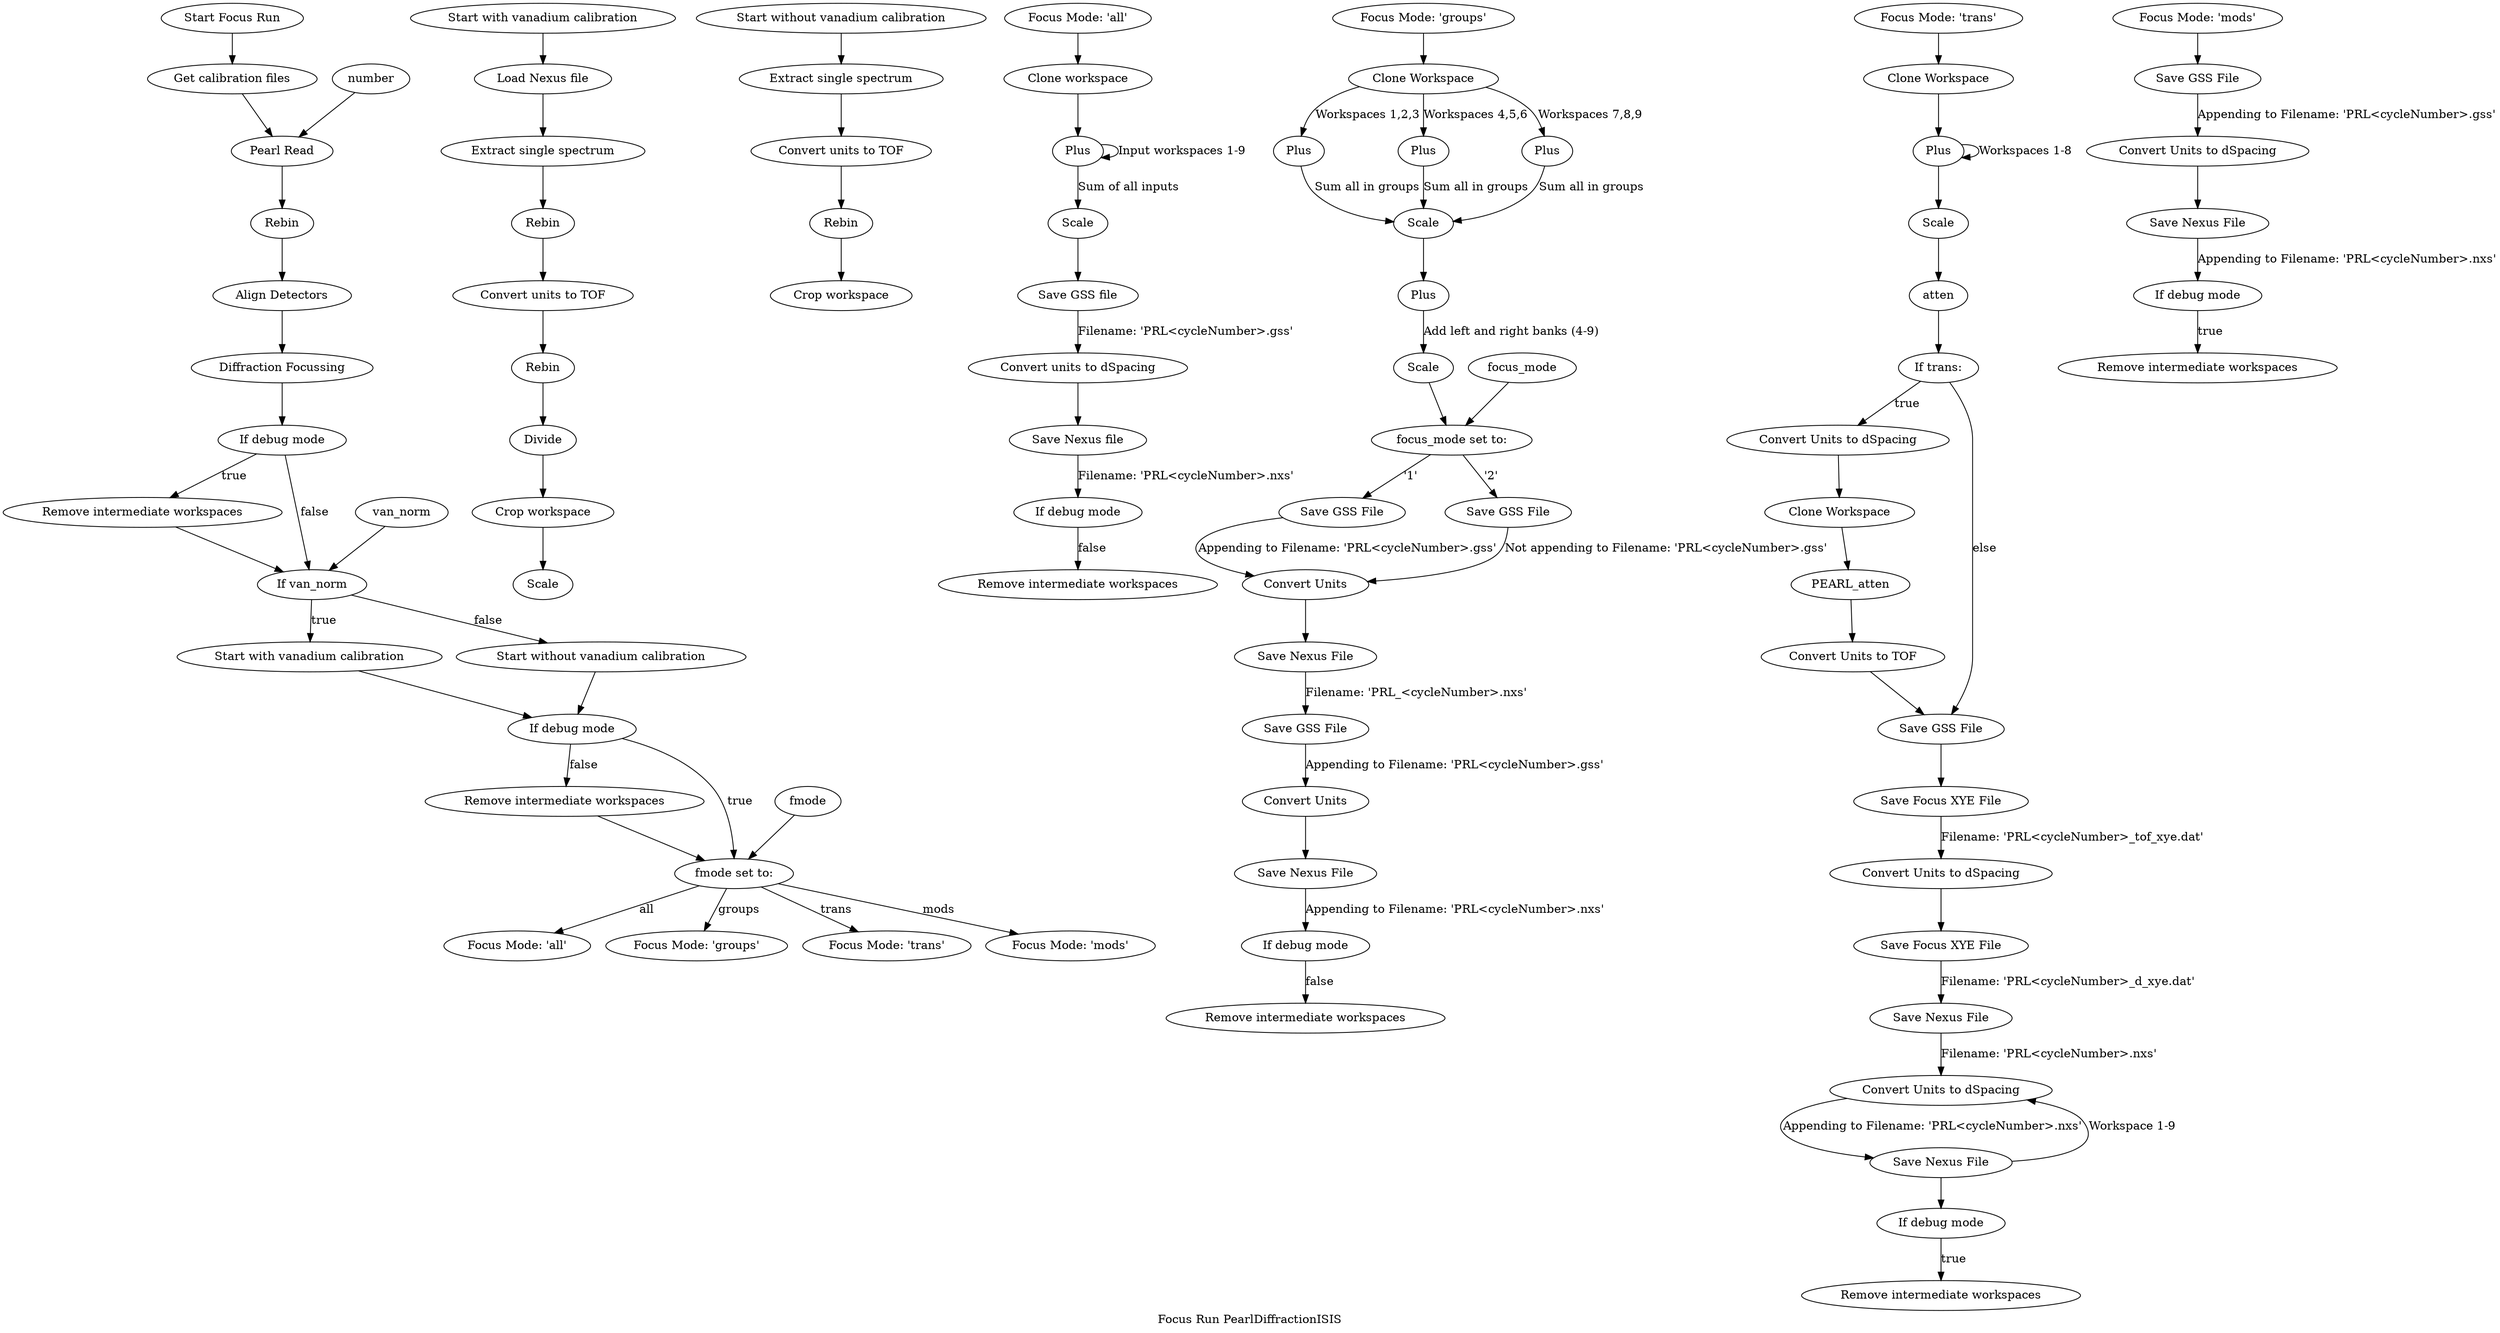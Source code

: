 digraph PearlDiffractionISIS {
    label="Focus Run PearlDiffractionISIS"
    //$global_style
    
    // Global prefix: Focus_run_
    
    Focus_run_start             [label="Start Focus Run"]
    Focus_run_start_VanCalib    [label="Start with vanadium calibration"]
    Focus_run_start_without_VanCalib [label="Start without vanadium calibration"]
    
    Focus_run_start_FocusModeAll    [label="Focus Mode: 'all'"]
    Focus_run_start_FocusModeGroups [label="Focus Mode: 'groups'"]
    Focus_run_start_FocusModeTrans  [label="Focus Mode: 'trans'"]
    Focus_run_start_FocusModeMods   [label="Focus Mode: 'mods'"]
    
    subgraph params {
    //$param_style
    
    Focus_run_param_atten               [label="atten"]
    Focus_run_param_current_run_number  [label="number"]
    Focus_run_param_vanadium_norm       [label="van_norm"]
    Focus_run_param_f_mode              [label="fmode"]
    Focus_run_param_focus_mode          [label="focus_mode"]

    
    } // End of params
    
    subgraph processes {
    //$process_style

    // Read steps - suffix:read
    Focus_run_get_calib_files_read      [label="Get calibration files"]
    Focus_run_read                      [label="Pearl Read"]
    Focus_run_atten                     [label="PEARL_atten"]
    
    // Subgraphs:
    Focus_run_process_VanCalib          [label="Start with vanadium calibration"]
    Focus_run_process_without_VanCalib  [label="Start without vanadium calibration"]
    Focus_run_process_FocusModeAll      [label="Focus Mode: 'all'"]
    Focus_run_process_FocusModeGroups   [label="Focus Mode: 'groups'"]
    Focus_run_process_FocusModeTrans    [label="Focus Mode: 'trans'"]
    Focus_run_process_FocusModeMods     [label="Focus Mode: 'mods'"]
    
    
    } //End of processes
    
    subgraph algorithms {
    //$algorithm_style
    
    // Read steps - suffix:read
    AlignDetectors_read                 [label="Align Detectors"]
    DiffractionFocusing_read            [label="Diffraction Focussing"]
    Rebin_read                          [label="Rebin"]
    Remove_temp_workspace_read          [label="Remove intermediate workspaces"]
    
    
    //Vanadium calibration steps if true - Suffix:VanCalibTrue
    LoadNexus_VanCalibTrue              [label="Load Nexus file"]
    ExtractSingleSpectrum_VanCalibTrue  [label="Extract single spectrum"]
    Rebin_Step_One_VanCalibTrue         [label="Rebin"]
    ConvertUnits_TOF_VanCalibTrue       [label="Convert units to TOF"]
    Rebin_Step_Two_VanCalibTrue         [label="Rebin"]
    Divide_VanCalibTrue                 [label="Divide"]
    CropWorkspace_VanCalibTrue          [label="Crop workspace"]
    Scale_VanCalibTrue                  [label="Scale"]

    //Vanadium calibration steps if false - Suffix:VanCalibFalse
    ExtractSingleSpectrum_VanCalibFalse [label="Extract single spectrum"]
    ConvertUnits_TOF_VanCalibFalse      [label="Convert units to TOF"]
    Rebin_VanCalibFalse                 [label="Rebin"]
    CropWorkspace_VanCalibFalse         [label="Crop workspace"]
    
    //Vanadium calibration steps - Suffix: VanCalib
    Remove_temp_workspace_VanCalib      [label="Remove intermediate workspaces"]
    
    //Focus mode set to 'all' steps - Suffix: FocusModeAll
    CloneWorkspace_FocusModeAll         [label="Clone workspace"]
    Plus_FocusModeAll                   [label="Plus"]
    Scale_FocusModeAll                  [label="Scale"]
    SaveGSS_FocusModeAll                [label="Save GSS file"]
    ConvertUnits_dSpacing_FocusModeAll  [label="Convert units to dSpacing"]
    SaveNexus_FocusModeAll              [label="Save Nexus file"]
    Remove_temp_workspace_FocusModeAll  [label="Remove intermediate workspaces"]
    
    //Focus mode set to 'groups' steps - Suffix: FocusModeGroups
    CloneWorkspace_FocusModeGroups      [label="Clone Workspace"]
    Plus_StepOne_FocusModeGroups        [label="Plus"]
    Plus_StepTwo_FocusModeGroups        [label="Plus"]
    Plus_StepThree_FocusModeGroups      [label="Plus"]
    Plus_StepFour_FocusModeGroups       [label="Plus"]
    Scale_StepOne_FocusModeGroups       [label="Scale"]
    Scale_StepTwo_FocusModeGroups       [label="Scale"]
    SaveGSS_Mode1_FocusModeGroups       [label="Save GSS File"]
    SaveGSS_Mode2_FocusModeGroups       [label="Save GSS File"]
    ConvertUnits_FocusModeGroups        [label="Convert Units"]
    SaveNexus_FocusModeGroups           [label="Save Nexus File"]
    SaveGSS_Range_FocusModeGroups       [label="Save GSS File"]
    ConvertUnits_PreSave_FocusModeGroups    [label="Convert Units"]
    SaveNexus_Range_FocusModeGroups     [label="Save Nexus File"]
    Remove_temp_workspace_FocusModeGroups   [label="Remove intermediate workspaces"]
    
    //Focus mode set to 'trans' steps - Suffix: FocusModeTrans
    CloneWorkspace_FocusModeTrans       [label="Clone Workspace"]
    Plus_FocusModeTrans                 [label="Plus"]
    Scale_FocusModeTrans                [label="Scale"]
    ConvertUnits_dSpacing_atten_FocusModeTrans [label="Convert Units to dSpacing"]
    CloneWorkspace_atten_FocusModeTrans [label="Clone Workspace"]
    ConvertUnits_TOF_atten_FocusModeTrans   [label="Convert Units to TOF"]
    SaveGSS_FocusModeTrans              [label="Save GSS File"]
    SaveFocusedXYE_TOF_FocusModeTrans       [label="Save Focus XYE File"]
    ConvertUnits_dSpacing_FocusModeTrans    [label="Convert Units to dSpacing"]
    SaveFocusedXYE_dSpacing_FocusModeTrans  [label="Save Focus XYE File"]
    SaveNexus_FocusModeTrans            [label="Save Nexus File"]
    ConvertUnits_dSpacing_two_FocusModeTrans [label="Convert Units to dSpacing"]
    SaveNexus_two_FocusModeTrans        [label="Save Nexus File"]
    Remove_temp_workspace_FocusModeTrans    [label="Remove intermediate workspaces"]
    
    //Focus mode set to 'mods' steps - Suffix: FocusModeMods
    SaveGSS_FocusModeMods               [label="Save GSS File"]
    ConvertUnits_dSpacing_FocusModeMods [label="Convert Units to dSpacing"]
    SaveNexus_FocusModeMods             [label="Save Nexus File"]
    Remove_temp_workspace_FocusModeMods [label="Remove intermediate workspaces"]
    
    } //End of algorithms
    
    subgraph decisions {
    //$decision_style
    
    // Debug checks
    Focus_run_if_debug_mode_read        [label="If debug mode"]
    Focus_run_if_debug_mode_VanCalib    [label="If debug mode"]
    Focus_run_if_debug_mode_FocusModeAll    [label="If debug mode"]
    Focus_run_if_debug_mode_FocusModeGroups [label="If debug mode"]
    Focus_run_if_debug_mode_FocusModeTrans  [label="If debug mode"]
    Focus_run_if_debug_mode_FocusModeMods  [label="If debug mode"]
    
    
    Focus_run_switch_f_mode             [label="fmode set to:"]
    Focus_run_if_van_norm               [label="If van_norm"]
    Focus_run_if_focus_mode_FocusModeGroups [label="focus_mode set to:"]
    Focus_run_if_atten_FocusModeTrans   [label="If trans:"]
    
    } //End of decisions
    
    subgraph Focus_run_main_alg {
    
    // Read step - Suffix:read
    Focus_run_start                     -> Focus_run_get_calib_files_read
    Focus_run_get_calib_files_read      -> Focus_run_read
    Focus_run_param_current_run_number  -> Focus_run_read
    Focus_run_read                      -> Rebin_read
    Rebin_read                          -> AlignDetectors_read
    AlignDetectors_read                 -> DiffractionFocusing_read
    DiffractionFocusing_read            -> Focus_run_if_debug_mode_read
    
    // Debug mode is on (ie. don't remove temp workspaces)
    Focus_run_if_debug_mode_read        -> Remove_temp_workspace_read       [label="true"]
    Remove_temp_workspace_read          -> Focus_run_if_van_norm
    // Debug mode is off:
    Focus_run_if_debug_mode_read        -> Focus_run_if_van_norm            [label="false"]
    
    //Vanadium calibration steps if true - Suffix:VanCalibTrue
    Focus_run_param_vanadium_norm       -> Focus_run_if_van_norm
    // If we are using vanadium calibration
    Focus_run_if_van_norm               -> Focus_run_process_VanCalib       [label="true"]
    Focus_run_if_van_norm               -> Focus_run_process_without_VanCalib [label="false"]
    Focus_run_process_VanCalib          -> Focus_run_if_debug_mode_VanCalib
    Focus_run_process_without_VanCalib  -> Focus_run_if_debug_mode_VanCalib
    
    // Finished vanadium calibration - debug mode flag test
    // Debug mode is off:
    Focus_run_if_debug_mode_VanCalib    -> Remove_temp_workspace_VanCalib   [label="false"]
    Remove_temp_workspace_VanCalib      -> Focus_run_switch_f_mode
    // Debug mode is on (ie. don't remove temp workspaces)
    Focus_run_if_debug_mode_VanCalib    -> Focus_run_switch_f_mode          [label="true"]
    
    // Check the param to determine next behaviour 
    Focus_run_param_f_mode              -> Focus_run_switch_f_mode  
    Focus_run_switch_f_mode             -> Focus_run_process_FocusModeAll   [label="all"]
    Focus_run_switch_f_mode             -> Focus_run_process_FocusModeGroups [label="groups"]
    Focus_run_switch_f_mode             -> Focus_run_process_FocusModeTrans [label="trans"]
    Focus_run_switch_f_mode             -> Focus_run_process_FocusModeMods  [label="mods"]
    
    
    }
    
    subgraph Focus_run_with_van_calib{
    //Vanadium calibration set to true
    Focus_run_start_VanCalib            -> LoadNexus_VanCalibTrue           
    LoadNexus_VanCalibTrue              -> ExtractSingleSpectrum_VanCalibTrue
    ExtractSingleSpectrum_VanCalibTrue  -> Rebin_Step_One_VanCalibTrue
    Rebin_Step_One_VanCalibTrue         -> ConvertUnits_TOF_VanCalibTrue 
    ConvertUnits_TOF_VanCalibTrue       -> Rebin_Step_Two_VanCalibTrue
    Rebin_Step_Two_VanCalibTrue         -> Divide_VanCalibTrue
    Divide_VanCalibTrue                 -> CropWorkspace_VanCalibTrue
    CropWorkspace_VanCalibTrue          -> Scale_VanCalibTrue    
    }
    
    subgraph Focus_run_without_van_calib{
    //Vanadium calibration set to false
    Focus_run_start_without_VanCalib    -> ExtractSingleSpectrum_VanCalibFalse 
    ExtractSingleSpectrum_VanCalibFalse -> ConvertUnits_TOF_VanCalibFalse
    ConvertUnits_TOF_VanCalibFalse      -> Rebin_VanCalibFalse
    Rebin_VanCalibFalse                 -> CropWorkspace_VanCalibFalse
    }
    
    subgraph Focus_run_FocusModeAll{
    //Focus mode set to 'all' steps - Suffix: FocusModeAll
    Focus_run_start_FocusModeAll        -> CloneWorkspace_FocusModeAll
    CloneWorkspace_FocusModeAll         -> Plus_FocusModeAll
    Plus_FocusModeAll                   -> Plus_FocusModeAll                [label="Input workspaces 1-9"]
    Plus_FocusModeAll                   -> Scale_FocusModeAll               [label="Sum of all inputs"]
    Scale_FocusModeAll                  -> SaveGSS_FocusModeAll
    SaveGSS_FocusModeAll                -> ConvertUnits_dSpacing_FocusModeAll   [label="Filename: 'PRL<cycleNumber>.gss'"]
    ConvertUnits_dSpacing_FocusModeAll  -> SaveNexus_FocusModeAll
    SaveNexus_FocusModeAll              -> Focus_run_if_debug_mode_FocusModeAll [label="Filename: 'PRL<cycleNumber>.nxs'"]
    //Finally debug mode test
    // Debug mode is off:
    Focus_run_if_debug_mode_FocusModeAll -> Remove_temp_workspace_FocusModeAll  [label="false"] 
    
    }
    
    subgraph Focus_run_FocusModeGroups{
    //Focus mode set to 'groups' steps - Suffix: FocusModeGroups
    Focus_run_start_FocusModeGroups     -> CloneWorkspace_FocusModeGroups
    //First workspaces 0-2 - we will 1 based index as that's what Mantid will output 
    CloneWorkspace_FocusModeGroups      -> Plus_StepOne_FocusModeGroups     [label="Workspaces 1,2,3"]
    CloneWorkspace_FocusModeGroups      -> Plus_StepTwo_FocusModeGroups     [label="Workspaces 4,5,6"]
    CloneWorkspace_FocusModeGroups      -> Plus_StepThree_FocusModeGroups   [label="Workspaces 7,8,9"]
    Plus_StepOne_FocusModeGroups        -> Scale_StepOne_FocusModeGroups    [label="Sum all in groups"]
    Plus_StepTwo_FocusModeGroups        -> Scale_StepOne_FocusModeGroups    [label="Sum all in groups"]
    Plus_StepThree_FocusModeGroups      -> Scale_StepOne_FocusModeGroups    [label="Sum all in groups"]
    // Add left and right 90 degree bank modules
    Scale_StepOne_FocusModeGroups       -> Plus_StepFour_FocusModeGroups
    Plus_StepFour_FocusModeGroups       -> Scale_StepTwo_FocusModeGroups    [label="Add left and right banks (4-9)"]
    Scale_StepTwo_FocusModeGroups       -> Focus_run_if_focus_mode_FocusModeGroups
    Focus_run_param_focus_mode          -> Focus_run_if_focus_mode_FocusModeGroups
    // Focus_mode '1' saving:
    Focus_run_if_focus_mode_FocusModeGroups -> SaveGSS_Mode1_FocusModeGroups        [label="'1'"]
    SaveGSS_Mode1_FocusModeGroups       -> ConvertUnits_FocusModeGroups             [label="Appending to Filename: 'PRL<cycleNumber>.gss'"]
    // Focus Mode '2' saving:
    Focus_run_if_focus_mode_FocusModeGroups -> SaveGSS_Mode2_FocusModeGroups        [label="'2'"]
    SaveGSS_Mode2_FocusModeGroups       -> ConvertUnits_FocusModeGroups             [label="Not appending to Filename: 'PRL<cycleNumber>.gss'"]
    ConvertUnits_FocusModeGroups        -> SaveNexus_FocusModeGroups
    SaveNexus_FocusModeGroups           -> SaveGSS_Range_FocusModeGroups            [label="Filename: 'PRL_<cycleNumber>.nxs'"]
    SaveGSS_Range_FocusModeGroups       -> ConvertUnits_PreSave_FocusModeGroups     [label="Appending to Filename: 'PRL<cycleNumber>.gss'"]
    ConvertUnits_PreSave_FocusModeGroups -> SaveNexus_Range_FocusModeGroups 
    SaveNexus_Range_FocusModeGroups     -> Focus_run_if_debug_mode_FocusModeGroups  [label="Appending to Filename: 'PRL<cycleNumber>.nxs'"]
    //Finally debug mode test - Debug mode is off
    Focus_run_if_debug_mode_FocusModeGroups -> Remove_temp_workspace_FocusModeGroups [label="false"]
    
    }
    
    subgraph Focus_run_FocusModeTrans{
    //Focus mode set to 'trans' steps - Suffix: FocusModeTrans
    Focus_run_start_FocusModeTrans      -> CloneWorkspace_FocusModeTrans
    CloneWorkspace_FocusModeTrans       -> Plus_FocusModeTrans
    Plus_FocusModeTrans                 -> Plus_FocusModeTrans          [label="Workspaces 1-8"]
    Plus_FocusModeTrans                 -> Scale_FocusModeTrans
    Scale_FocusModeTrans                -> Focus_run_param_atten
    Focus_run_param_atten               -> Focus_run_if_atten_FocusModeTrans  
    // If atten == true:
    Focus_run_if_atten_FocusModeTrans   -> ConvertUnits_dSpacing_atten_FocusModeTrans   [label="true"]
    ConvertUnits_dSpacing_atten_FocusModeTrans -> CloneWorkspace_atten_FocusModeTrans
    CloneWorkspace_atten_FocusModeTrans -> Focus_run_atten
    Focus_run_atten                     -> ConvertUnits_TOF_atten_FocusModeTrans
    ConvertUnits_TOF_atten_FocusModeTrans -> SaveGSS_FocusModeTrans
    // Continuing algorithm 
    Focus_run_if_atten_FocusModeTrans   -> SaveGSS_FocusModeTrans       [label="else"]
    SaveGSS_FocusModeTrans              -> SaveFocusedXYE_TOF_FocusModeTrans
    SaveFocusedXYE_TOF_FocusModeTrans   -> ConvertUnits_dSpacing_FocusModeTrans     [label="Filename: 'PRL<cycleNumber>_tof_xye.dat'"]
    ConvertUnits_dSpacing_FocusModeTrans -> SaveFocusedXYE_dSpacing_FocusModeTrans  
    SaveFocusedXYE_dSpacing_FocusModeTrans -> SaveNexus_FocusModeTrans  [label="Filename: 'PRL<cycleNumber>_d_xye.dat'"]
    SaveNexus_FocusModeTrans            -> ConvertUnits_dSpacing_two_FocusModeTrans [label="Filename: 'PRL<cycleNumber>.nxs'"]
    ConvertUnits_dSpacing_two_FocusModeTrans -> SaveNexus_two_FocusModeTrans        [label="Appending to Filename: 'PRL<cycleNumber>.nxs'"]
    SaveNexus_two_FocusModeTrans        -> ConvertUnits_dSpacing_two_FocusModeTrans [label="Workspace 1-9"]
    SaveNexus_two_FocusModeTrans        -> Focus_run_if_debug_mode_FocusModeTrans
    Focus_run_if_debug_mode_FocusModeTrans -> Remove_temp_workspace_FocusModeTrans  [label="true"]
    
    }
    
    subgraph Focus_run_FocusModeMods{
    //Focus mode set to 'mods' steps - Suffix: FocusModeMods
    Focus_run_start_FocusModeMods       -> SaveGSS_FocusModeMods
    SaveGSS_FocusModeMods               -> ConvertUnits_dSpacing_FocusModeMods      [label="Appending to Filename: 'PRL<cycleNumber>.gss'"]
    ConvertUnits_dSpacing_FocusModeMods -> SaveNexus_FocusModeMods
    SaveNexus_FocusModeMods             -> Focus_run_if_debug_mode_FocusModeMods    [label="Appending to Filename: 'PRL<cycleNumber>.nxs'"]
    Focus_run_if_debug_mode_FocusModeMods -> Remove_temp_workspace_FocusModeMods    [label="true"]
    }
}